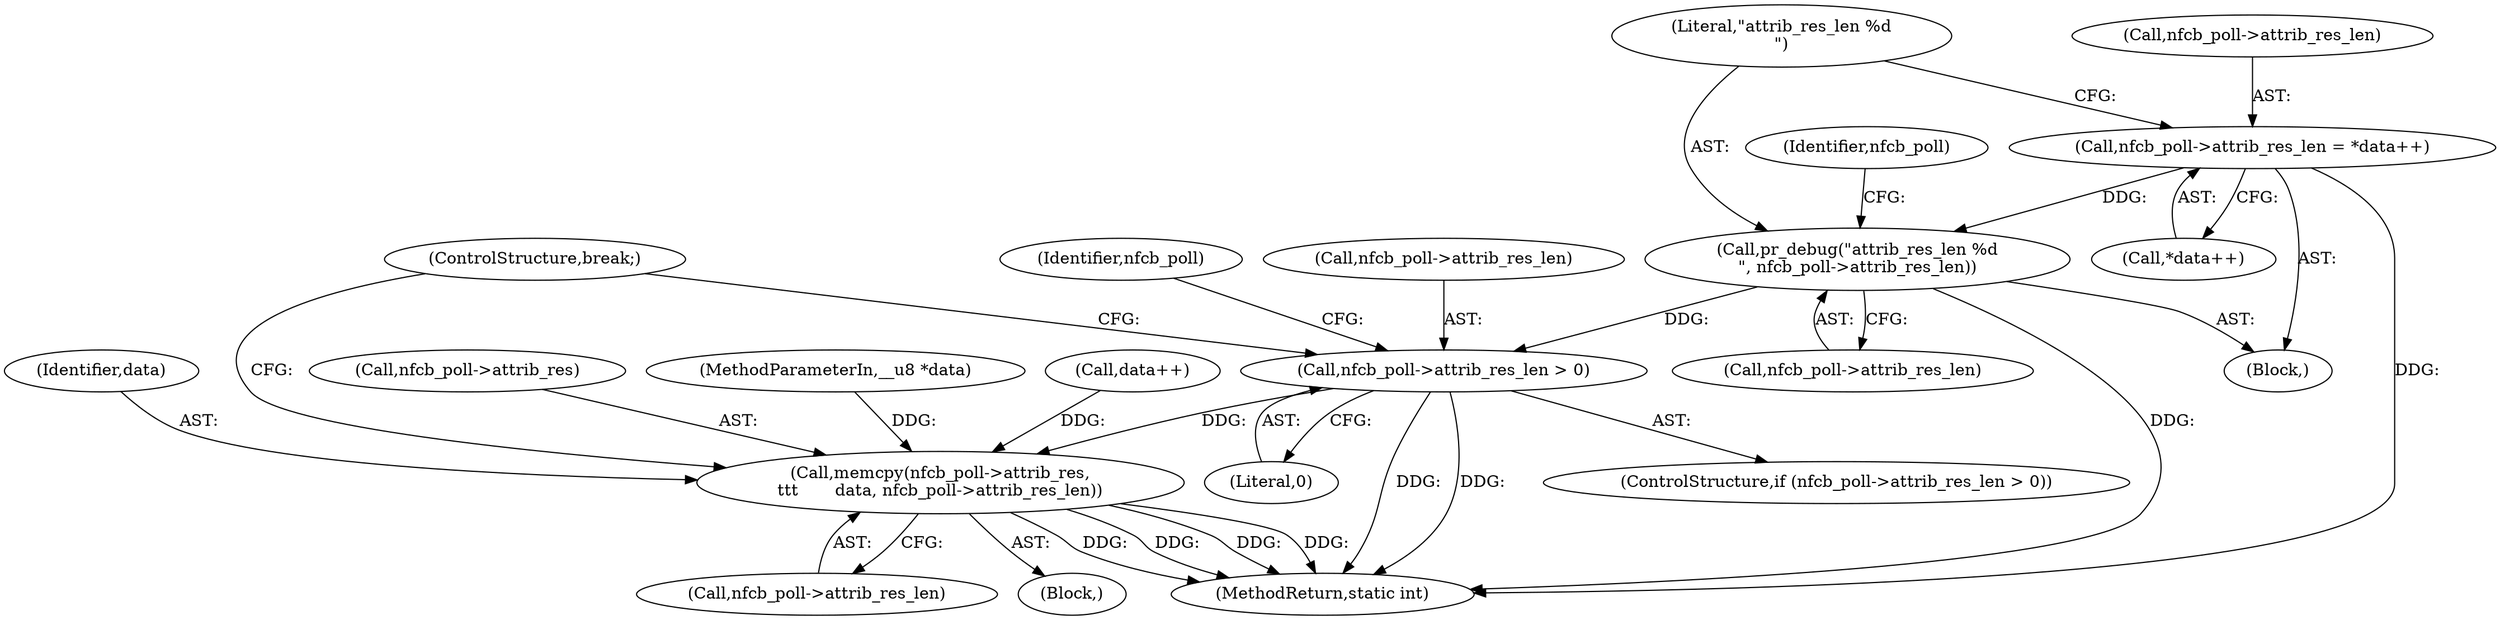 digraph "1_linux_67de956ff5dc1d4f321e16cfbd63f5be3b691b43@pointer" {
"1000158" [label="(Call,nfcb_poll->attrib_res_len = *data++)"];
"1000165" [label="(Call,pr_debug(\"attrib_res_len %d\n\", nfcb_poll->attrib_res_len))"];
"1000171" [label="(Call,nfcb_poll->attrib_res_len > 0)"];
"1000177" [label="(Call,memcpy(nfcb_poll->attrib_res,\n\t\t\t       data, nfcb_poll->attrib_res_len))"];
"1000167" [label="(Call,nfcb_poll->attrib_res_len)"];
"1000173" [label="(Identifier,nfcb_poll)"];
"1000179" [label="(Identifier,nfcb_poll)"];
"1000159" [label="(Call,nfcb_poll->attrib_res_len)"];
"1000103" [label="(MethodParameterIn,__u8 *data)"];
"1000111" [label="(Block,)"];
"1000172" [label="(Call,nfcb_poll->attrib_res_len)"];
"1000175" [label="(Literal,0)"];
"1000171" [label="(Call,nfcb_poll->attrib_res_len > 0)"];
"1000163" [label="(Call,data++)"];
"1000162" [label="(Call,*data++)"];
"1000176" [label="(Block,)"];
"1000181" [label="(Identifier,data)"];
"1000165" [label="(Call,pr_debug(\"attrib_res_len %d\n\", nfcb_poll->attrib_res_len))"];
"1000166" [label="(Literal,\"attrib_res_len %d\n\")"];
"1000158" [label="(Call,nfcb_poll->attrib_res_len = *data++)"];
"1000196" [label="(MethodReturn,static int)"];
"1000185" [label="(ControlStructure,break;)"];
"1000177" [label="(Call,memcpy(nfcb_poll->attrib_res,\n\t\t\t       data, nfcb_poll->attrib_res_len))"];
"1000170" [label="(ControlStructure,if (nfcb_poll->attrib_res_len > 0))"];
"1000178" [label="(Call,nfcb_poll->attrib_res)"];
"1000182" [label="(Call,nfcb_poll->attrib_res_len)"];
"1000158" -> "1000111"  [label="AST: "];
"1000158" -> "1000162"  [label="CFG: "];
"1000159" -> "1000158"  [label="AST: "];
"1000162" -> "1000158"  [label="AST: "];
"1000166" -> "1000158"  [label="CFG: "];
"1000158" -> "1000196"  [label="DDG: "];
"1000158" -> "1000165"  [label="DDG: "];
"1000165" -> "1000111"  [label="AST: "];
"1000165" -> "1000167"  [label="CFG: "];
"1000166" -> "1000165"  [label="AST: "];
"1000167" -> "1000165"  [label="AST: "];
"1000173" -> "1000165"  [label="CFG: "];
"1000165" -> "1000196"  [label="DDG: "];
"1000165" -> "1000171"  [label="DDG: "];
"1000171" -> "1000170"  [label="AST: "];
"1000171" -> "1000175"  [label="CFG: "];
"1000172" -> "1000171"  [label="AST: "];
"1000175" -> "1000171"  [label="AST: "];
"1000179" -> "1000171"  [label="CFG: "];
"1000185" -> "1000171"  [label="CFG: "];
"1000171" -> "1000196"  [label="DDG: "];
"1000171" -> "1000196"  [label="DDG: "];
"1000171" -> "1000177"  [label="DDG: "];
"1000177" -> "1000176"  [label="AST: "];
"1000177" -> "1000182"  [label="CFG: "];
"1000178" -> "1000177"  [label="AST: "];
"1000181" -> "1000177"  [label="AST: "];
"1000182" -> "1000177"  [label="AST: "];
"1000185" -> "1000177"  [label="CFG: "];
"1000177" -> "1000196"  [label="DDG: "];
"1000177" -> "1000196"  [label="DDG: "];
"1000177" -> "1000196"  [label="DDG: "];
"1000177" -> "1000196"  [label="DDG: "];
"1000163" -> "1000177"  [label="DDG: "];
"1000103" -> "1000177"  [label="DDG: "];
}
